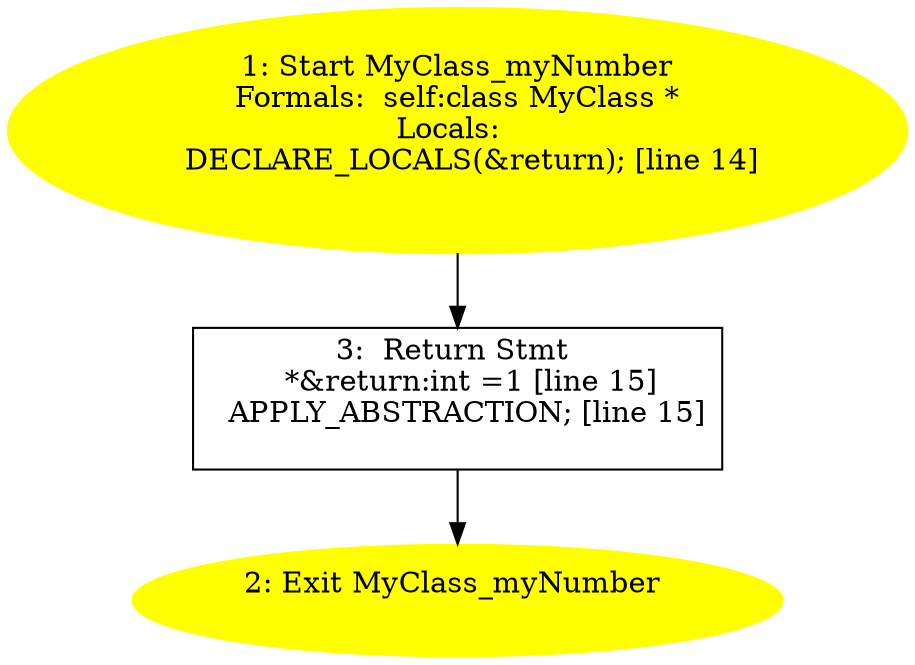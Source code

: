 /* @generated */
digraph iCFG {
3 [label="3:  Return Stmt \n   *&return:int =1 [line 15]\n  APPLY_ABSTRACTION; [line 15]\n " shape="box"]
	

	 3 -> 2 ;
2 [label="2: Exit MyClass_myNumber \n  " color=yellow style=filled]
	

1 [label="1: Start MyClass_myNumber\nFormals:  self:class MyClass *\nLocals:  \n   DECLARE_LOCALS(&return); [line 14]\n " color=yellow style=filled]
	

	 1 -> 3 ;
}
